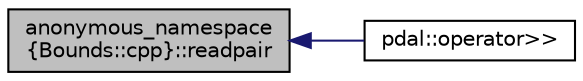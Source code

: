 digraph "anonymous_namespace{Bounds::cpp}::readpair"
{
  edge [fontname="Helvetica",fontsize="10",labelfontname="Helvetica",labelfontsize="10"];
  node [fontname="Helvetica",fontsize="10",shape=record];
  rankdir="LR";
  Node1 [label="anonymous_namespace\l\{Bounds::cpp\}::readpair",height=0.2,width=0.4,color="black", fillcolor="grey75", style="filled", fontcolor="black"];
  Node1 -> Node2 [dir="back",color="midnightblue",fontsize="10",style="solid",fontname="Helvetica"];
  Node2 [label="pdal::operator\>\>",height=0.2,width=0.4,color="black", fillcolor="white", style="filled",URL="$namespacepdal.html#aa0eb6ecf33323cc50273c34f875a8e3c"];
}
